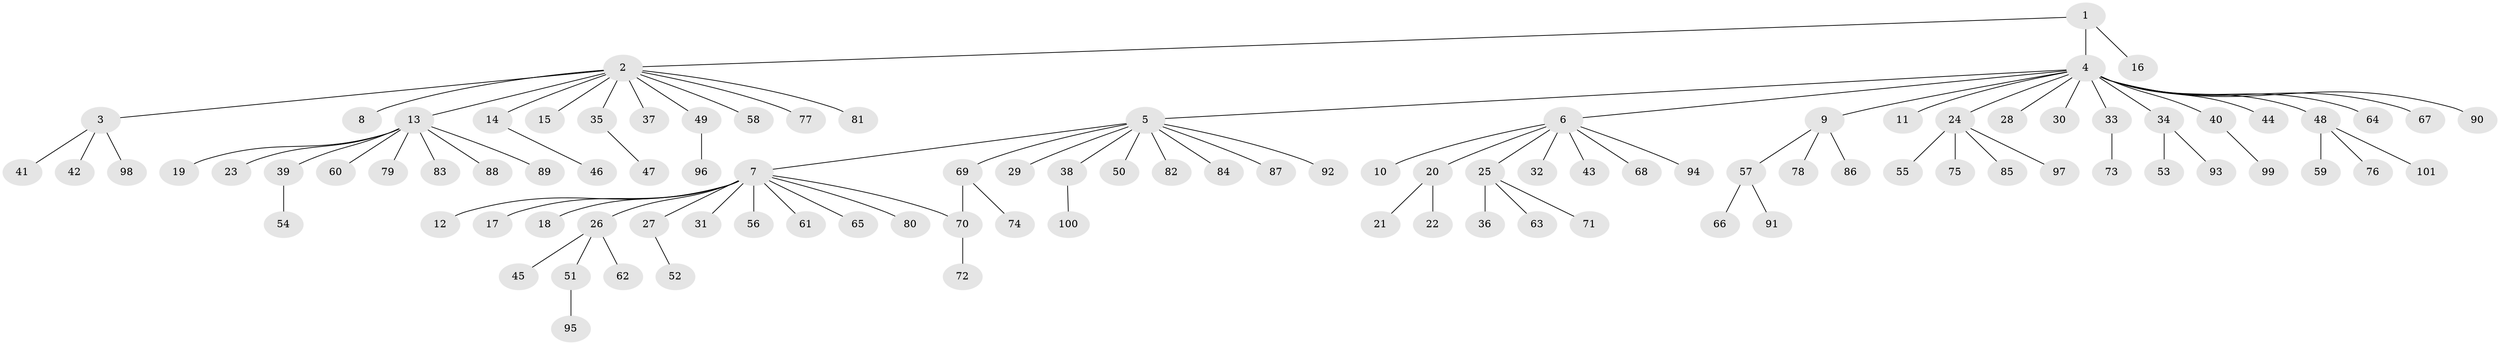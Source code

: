 // coarse degree distribution, {2: 0.14754098360655737, 7: 0.03278688524590164, 15: 0.01639344262295082, 9: 0.01639344262295082, 5: 0.01639344262295082, 1: 0.7049180327868853, 3: 0.03278688524590164, 8: 0.01639344262295082, 4: 0.01639344262295082}
// Generated by graph-tools (version 1.1) at 2025/50/03/04/25 22:50:05]
// undirected, 101 vertices, 101 edges
graph export_dot {
  node [color=gray90,style=filled];
  1;
  2;
  3;
  4;
  5;
  6;
  7;
  8;
  9;
  10;
  11;
  12;
  13;
  14;
  15;
  16;
  17;
  18;
  19;
  20;
  21;
  22;
  23;
  24;
  25;
  26;
  27;
  28;
  29;
  30;
  31;
  32;
  33;
  34;
  35;
  36;
  37;
  38;
  39;
  40;
  41;
  42;
  43;
  44;
  45;
  46;
  47;
  48;
  49;
  50;
  51;
  52;
  53;
  54;
  55;
  56;
  57;
  58;
  59;
  60;
  61;
  62;
  63;
  64;
  65;
  66;
  67;
  68;
  69;
  70;
  71;
  72;
  73;
  74;
  75;
  76;
  77;
  78;
  79;
  80;
  81;
  82;
  83;
  84;
  85;
  86;
  87;
  88;
  89;
  90;
  91;
  92;
  93;
  94;
  95;
  96;
  97;
  98;
  99;
  100;
  101;
  1 -- 2;
  1 -- 4;
  1 -- 16;
  2 -- 3;
  2 -- 8;
  2 -- 13;
  2 -- 14;
  2 -- 15;
  2 -- 35;
  2 -- 37;
  2 -- 49;
  2 -- 58;
  2 -- 77;
  2 -- 81;
  3 -- 41;
  3 -- 42;
  3 -- 98;
  4 -- 5;
  4 -- 6;
  4 -- 9;
  4 -- 11;
  4 -- 24;
  4 -- 28;
  4 -- 30;
  4 -- 33;
  4 -- 34;
  4 -- 40;
  4 -- 44;
  4 -- 48;
  4 -- 64;
  4 -- 67;
  4 -- 90;
  5 -- 7;
  5 -- 29;
  5 -- 38;
  5 -- 50;
  5 -- 69;
  5 -- 82;
  5 -- 84;
  5 -- 87;
  5 -- 92;
  6 -- 10;
  6 -- 20;
  6 -- 25;
  6 -- 32;
  6 -- 43;
  6 -- 68;
  6 -- 94;
  7 -- 12;
  7 -- 17;
  7 -- 18;
  7 -- 26;
  7 -- 27;
  7 -- 31;
  7 -- 56;
  7 -- 61;
  7 -- 65;
  7 -- 70;
  7 -- 80;
  9 -- 57;
  9 -- 78;
  9 -- 86;
  13 -- 19;
  13 -- 23;
  13 -- 39;
  13 -- 60;
  13 -- 79;
  13 -- 83;
  13 -- 88;
  13 -- 89;
  14 -- 46;
  20 -- 21;
  20 -- 22;
  24 -- 55;
  24 -- 75;
  24 -- 85;
  24 -- 97;
  25 -- 36;
  25 -- 63;
  25 -- 71;
  26 -- 45;
  26 -- 51;
  26 -- 62;
  27 -- 52;
  33 -- 73;
  34 -- 53;
  34 -- 93;
  35 -- 47;
  38 -- 100;
  39 -- 54;
  40 -- 99;
  48 -- 59;
  48 -- 76;
  48 -- 101;
  49 -- 96;
  51 -- 95;
  57 -- 66;
  57 -- 91;
  69 -- 70;
  69 -- 74;
  70 -- 72;
}
